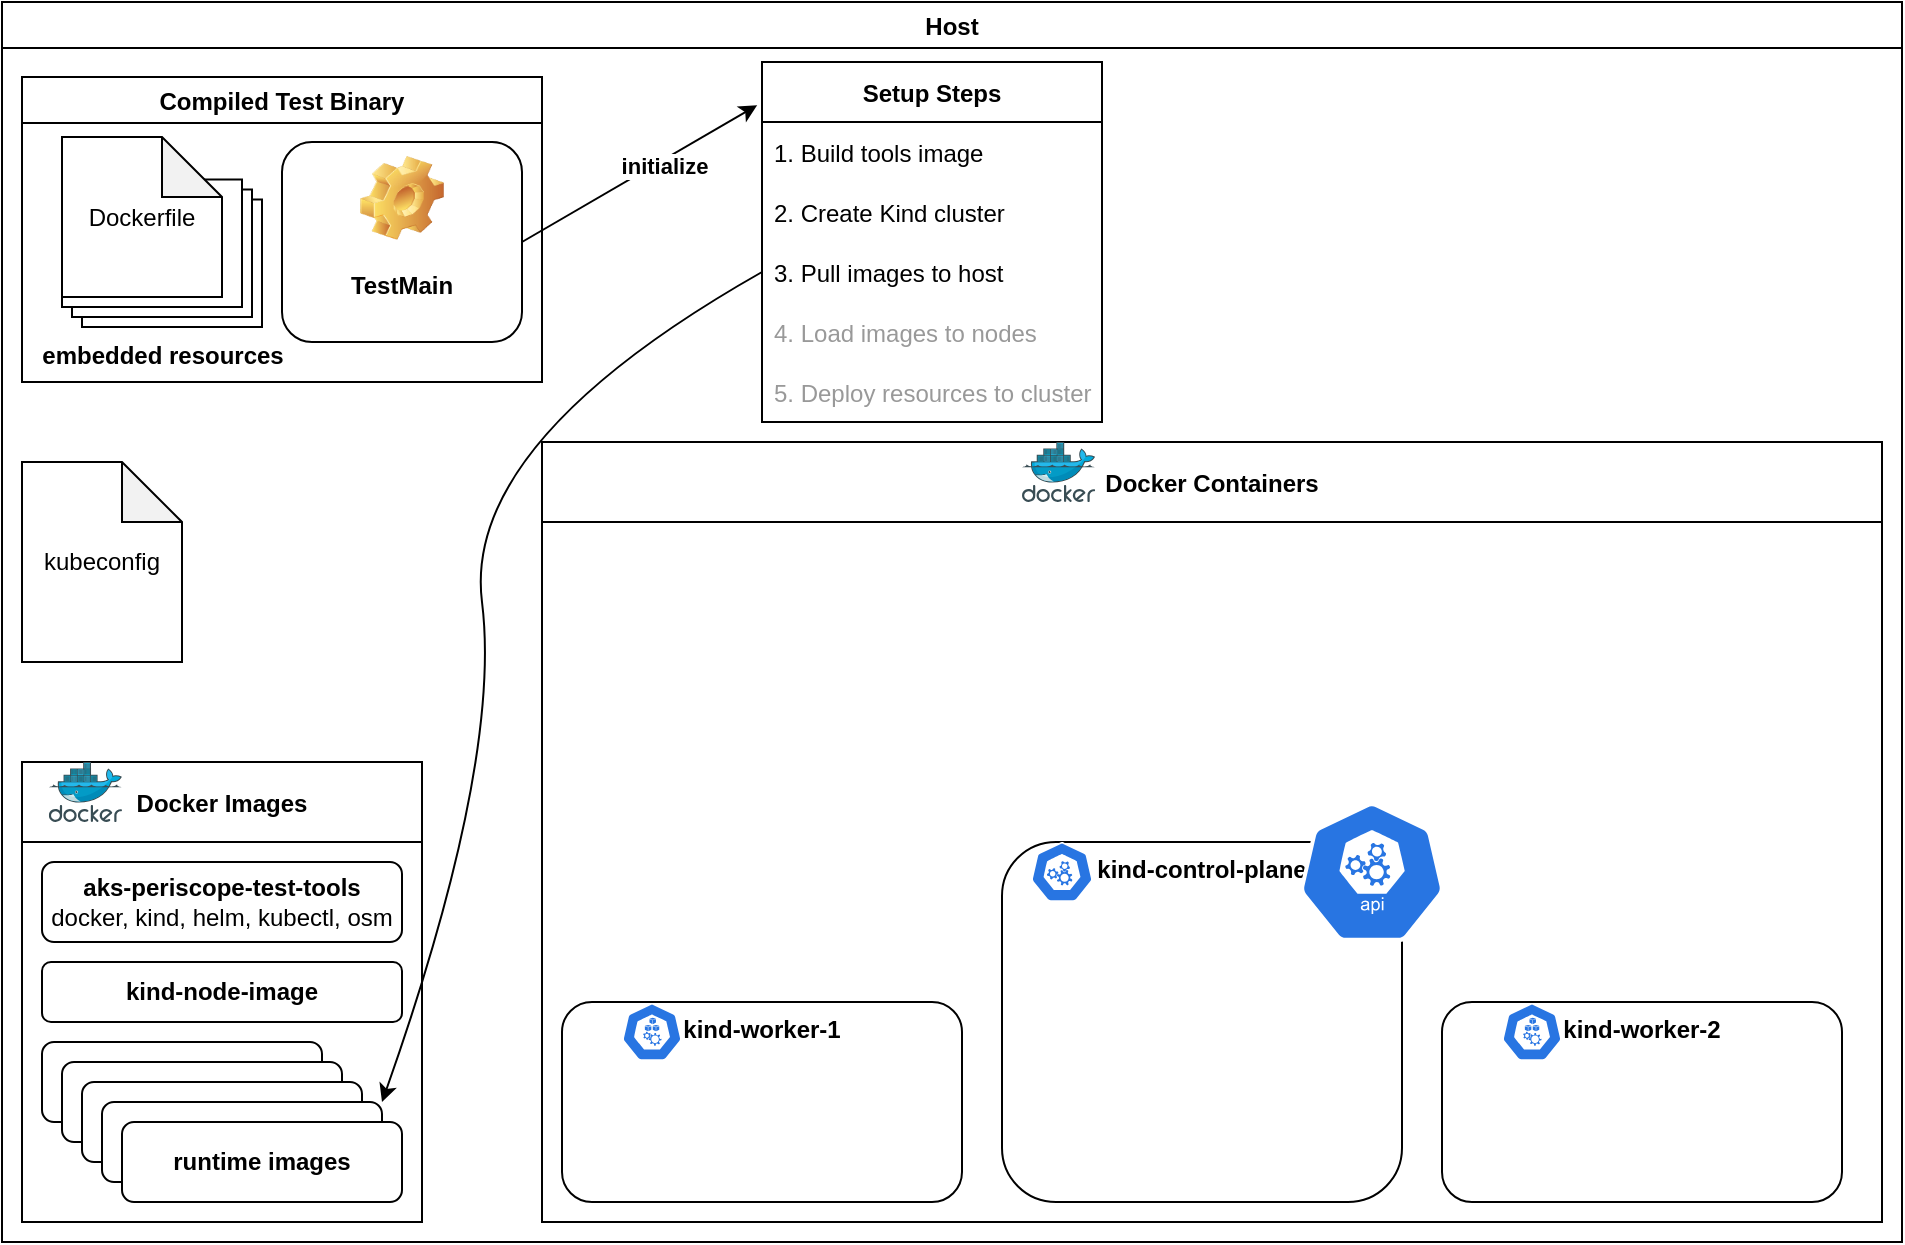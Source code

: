 <mxfile version="18.0.1" type="device"><diagram id="xj3FtPHvXKuj6Fo87zRx" name="Page-1"><mxGraphModel dx="1965" dy="754" grid="1" gridSize="10" guides="1" tooltips="1" connect="1" arrows="1" fold="1" page="1" pageScale="1" pageWidth="827" pageHeight="1169" math="0" shadow="0"><root><mxCell id="0"/><mxCell id="1" parent="0"/><mxCell id="bG8COzyaUVqfpqkuwMBP-5" value="Host" style="swimlane;" parent="1" vertex="1"><mxGeometry x="-30" y="40" width="950" height="620" as="geometry"/></mxCell><mxCell id="bG8COzyaUVqfpqkuwMBP-12" value="Docker Images" style="swimlane;startSize=40;" parent="bG8COzyaUVqfpqkuwMBP-5" vertex="1"><mxGeometry x="10" y="380" width="200" height="230" as="geometry"/></mxCell><mxCell id="bG8COzyaUVqfpqkuwMBP-13" value="&lt;b&gt;aks-periscope-test-tools&lt;/b&gt;&lt;br&gt;docker, kind, helm, kubectl, osm" style="rounded=1;whiteSpace=wrap;html=1;" parent="bG8COzyaUVqfpqkuwMBP-12" vertex="1"><mxGeometry x="10" y="50" width="180" height="40" as="geometry"/></mxCell><mxCell id="bG8COzyaUVqfpqkuwMBP-14" value="&lt;b&gt;kind-node-image&lt;/b&gt;" style="rounded=1;whiteSpace=wrap;html=1;" parent="bG8COzyaUVqfpqkuwMBP-12" vertex="1"><mxGeometry x="10" y="100" width="180" height="30" as="geometry"/></mxCell><mxCell id="bG8COzyaUVqfpqkuwMBP-27" value="" style="sketch=0;aspect=fixed;html=1;points=[];align=center;image;fontSize=12;image=img/lib/mscae/Docker.svg;" parent="bG8COzyaUVqfpqkuwMBP-12" vertex="1"><mxGeometry x="13.41" width="36.59" height="30" as="geometry"/></mxCell><mxCell id="bG8COzyaUVqfpqkuwMBP-82" value="" style="rounded=1;whiteSpace=wrap;html=1;" parent="bG8COzyaUVqfpqkuwMBP-12" vertex="1"><mxGeometry x="10" y="140" width="140" height="40" as="geometry"/></mxCell><mxCell id="bG8COzyaUVqfpqkuwMBP-83" value="" style="rounded=1;whiteSpace=wrap;html=1;" parent="bG8COzyaUVqfpqkuwMBP-12" vertex="1"><mxGeometry x="20" y="150" width="140" height="40" as="geometry"/></mxCell><mxCell id="bG8COzyaUVqfpqkuwMBP-84" value="" style="rounded=1;whiteSpace=wrap;html=1;" parent="bG8COzyaUVqfpqkuwMBP-12" vertex="1"><mxGeometry x="30" y="160" width="140" height="40" as="geometry"/></mxCell><mxCell id="bG8COzyaUVqfpqkuwMBP-85" value="" style="rounded=1;whiteSpace=wrap;html=1;" parent="bG8COzyaUVqfpqkuwMBP-12" vertex="1"><mxGeometry x="40" y="170" width="140" height="40" as="geometry"/></mxCell><mxCell id="bG8COzyaUVqfpqkuwMBP-86" value="&lt;b&gt;runtime images&lt;/b&gt;" style="rounded=1;whiteSpace=wrap;html=1;" parent="bG8COzyaUVqfpqkuwMBP-12" vertex="1"><mxGeometry x="50" y="180" width="140" height="40" as="geometry"/></mxCell><mxCell id="bG8COzyaUVqfpqkuwMBP-15" value="kubeconfig" style="shape=note;whiteSpace=wrap;html=1;backgroundOutline=1;darkOpacity=0.05;" parent="bG8COzyaUVqfpqkuwMBP-5" vertex="1"><mxGeometry x="10" y="230" width="80" height="100" as="geometry"/></mxCell><mxCell id="bG8COzyaUVqfpqkuwMBP-6" value="Docker Containers" style="swimlane;startSize=40;" parent="bG8COzyaUVqfpqkuwMBP-5" vertex="1"><mxGeometry x="270" y="220" width="670" height="390" as="geometry"/></mxCell><mxCell id="bG8COzyaUVqfpqkuwMBP-26" value="" style="sketch=0;aspect=fixed;html=1;points=[];align=center;image;fontSize=12;image=img/lib/mscae/Docker.svg;" parent="bG8COzyaUVqfpqkuwMBP-6" vertex="1"><mxGeometry x="240" width="36.59" height="30" as="geometry"/></mxCell><mxCell id="bG8COzyaUVqfpqkuwMBP-35" value="&lt;b&gt;kind-control-plane&lt;/b&gt;" style="rounded=1;whiteSpace=wrap;html=1;verticalAlign=top;" parent="bG8COzyaUVqfpqkuwMBP-6" vertex="1"><mxGeometry x="230" y="200" width="200" height="180" as="geometry"/></mxCell><mxCell id="bG8COzyaUVqfpqkuwMBP-25" value="" style="sketch=0;html=1;dashed=0;whitespace=wrap;fillColor=#2875E2;strokeColor=#ffffff;points=[[0.005,0.63,0],[0.1,0.2,0],[0.9,0.2,0],[0.5,0,0],[0.995,0.63,0],[0.72,0.99,0],[0.5,1,0],[0.28,0.99,0]];shape=mxgraph.kubernetes.icon;prIcon=master" parent="bG8COzyaUVqfpqkuwMBP-6" vertex="1"><mxGeometry x="240" y="200" width="40" height="30" as="geometry"/></mxCell><mxCell id="bG8COzyaUVqfpqkuwMBP-36" value="&lt;b&gt;kind-worker-1&lt;/b&gt;" style="rounded=1;whiteSpace=wrap;html=1;verticalAlign=top;" parent="bG8COzyaUVqfpqkuwMBP-6" vertex="1"><mxGeometry x="10" y="280" width="200" height="100" as="geometry"/></mxCell><mxCell id="bG8COzyaUVqfpqkuwMBP-37" value="&lt;b&gt;kind-worker-2&lt;/b&gt;" style="rounded=1;whiteSpace=wrap;html=1;verticalAlign=top;" parent="bG8COzyaUVqfpqkuwMBP-6" vertex="1"><mxGeometry x="450" y="280" width="200" height="100" as="geometry"/></mxCell><mxCell id="bG8COzyaUVqfpqkuwMBP-29" value="" style="sketch=0;html=1;dashed=0;whitespace=wrap;fillColor=#2875E2;strokeColor=#ffffff;points=[[0.005,0.63,0],[0.1,0.2,0],[0.9,0.2,0],[0.5,0,0],[0.995,0.63,0],[0.72,0.99,0],[0.5,1,0],[0.28,0.99,0]];shape=mxgraph.kubernetes.icon;prIcon=node" parent="bG8COzyaUVqfpqkuwMBP-6" vertex="1"><mxGeometry x="40" y="280" width="30" height="30" as="geometry"/></mxCell><mxCell id="bG8COzyaUVqfpqkuwMBP-22" value="" style="sketch=0;html=1;dashed=0;whitespace=wrap;fillColor=#2875E2;strokeColor=#ffffff;points=[[0.12,0.63,0,0,0],[0.19,0.2,0,0,0],[0.3,0.9,0,0,0],[0.5,0,0,0,0],[0.5,1,0,0,0],[0.71,0.9,0,0,0],[0.81,0.2,0,0,0],[0.88,0.63,0,0,0]];shape=mxgraph.kubernetes.icon;prIcon=api" parent="bG8COzyaUVqfpqkuwMBP-6" vertex="1"><mxGeometry x="370" y="180" width="90" height="70" as="geometry"/></mxCell><mxCell id="bG8COzyaUVqfpqkuwMBP-112" value="" style="sketch=0;html=1;dashed=0;whitespace=wrap;fillColor=#2875E2;strokeColor=#ffffff;points=[[0.005,0.63,0],[0.1,0.2,0],[0.9,0.2,0],[0.5,0,0],[0.995,0.63,0],[0.72,0.99,0],[0.5,1,0],[0.28,0.99,0]];shape=mxgraph.kubernetes.icon;prIcon=node" parent="bG8COzyaUVqfpqkuwMBP-6" vertex="1"><mxGeometry x="480" y="275" width="30" height="40" as="geometry"/></mxCell><mxCell id="bG8COzyaUVqfpqkuwMBP-101" value="Setup Steps" style="swimlane;fontStyle=1;childLayout=stackLayout;horizontal=1;startSize=30;horizontalStack=0;resizeParent=1;resizeParentMax=0;resizeLast=0;collapsible=1;marginBottom=0;" parent="bG8COzyaUVqfpqkuwMBP-5" vertex="1"><mxGeometry x="380" y="30" width="170" height="180" as="geometry"/></mxCell><mxCell id="bG8COzyaUVqfpqkuwMBP-102" value="1. Build tools image" style="text;strokeColor=none;fillColor=none;align=left;verticalAlign=middle;spacingLeft=4;spacingRight=4;overflow=hidden;points=[[0,0.5],[1,0.5]];portConstraint=eastwest;rotatable=0;" parent="bG8COzyaUVqfpqkuwMBP-101" vertex="1"><mxGeometry y="30" width="170" height="30" as="geometry"/></mxCell><mxCell id="bG8COzyaUVqfpqkuwMBP-104" value="2. Create Kind cluster" style="text;strokeColor=none;fillColor=none;align=left;verticalAlign=middle;spacingLeft=4;spacingRight=4;overflow=hidden;points=[[0,0.5],[1,0.5]];portConstraint=eastwest;rotatable=0;" parent="bG8COzyaUVqfpqkuwMBP-101" vertex="1"><mxGeometry y="60" width="170" height="30" as="geometry"/></mxCell><mxCell id="bG8COzyaUVqfpqkuwMBP-103" value="3. Pull images to host" style="text;strokeColor=none;fillColor=none;align=left;verticalAlign=middle;spacingLeft=4;spacingRight=4;overflow=hidden;points=[[0,0.5],[1,0.5]];portConstraint=eastwest;rotatable=0;" parent="bG8COzyaUVqfpqkuwMBP-101" vertex="1"><mxGeometry y="90" width="170" height="30" as="geometry"/></mxCell><mxCell id="bG8COzyaUVqfpqkuwMBP-105" value="4. Load images to nodes" style="text;strokeColor=none;fillColor=none;align=left;verticalAlign=middle;spacingLeft=4;spacingRight=4;overflow=hidden;points=[[0,0.5],[1,0.5]];portConstraint=eastwest;rotatable=0;fontColor=#999999;" parent="bG8COzyaUVqfpqkuwMBP-101" vertex="1"><mxGeometry y="120" width="170" height="30" as="geometry"/></mxCell><mxCell id="bG8COzyaUVqfpqkuwMBP-109" value="5. Deploy resources to cluster" style="text;strokeColor=none;fillColor=none;align=left;verticalAlign=middle;spacingLeft=4;spacingRight=4;overflow=hidden;points=[[0,0.5],[1,0.5]];portConstraint=eastwest;rotatable=0;fontColor=#999999;" parent="bG8COzyaUVqfpqkuwMBP-101" vertex="1"><mxGeometry y="150" width="170" height="30" as="geometry"/></mxCell><mxCell id="bG8COzyaUVqfpqkuwMBP-107" value="" style="curved=1;endArrow=classic;html=1;rounded=0;exitX=1;exitY=0.5;exitDx=0;exitDy=0;entryX=-0.014;entryY=0.12;entryDx=0;entryDy=0;entryPerimeter=0;" parent="bG8COzyaUVqfpqkuwMBP-5" source="bG8COzyaUVqfpqkuwMBP-94" target="bG8COzyaUVqfpqkuwMBP-101" edge="1"><mxGeometry width="50" height="50" relative="1" as="geometry"><mxPoint x="510" y="270" as="sourcePoint"/><mxPoint x="560" y="220" as="targetPoint"/><Array as="points"/></mxGeometry></mxCell><mxCell id="bG8COzyaUVqfpqkuwMBP-108" value="&lt;b&gt;initialize&lt;/b&gt;" style="edgeLabel;html=1;align=center;verticalAlign=middle;resizable=0;points=[];" parent="bG8COzyaUVqfpqkuwMBP-107" vertex="1" connectable="0"><mxGeometry x="0.183" y="-3" relative="1" as="geometry"><mxPoint as="offset"/></mxGeometry></mxCell><mxCell id="bG8COzyaUVqfpqkuwMBP-110" value="Compiled Test Binary" style="swimlane;" parent="bG8COzyaUVqfpqkuwMBP-5" vertex="1"><mxGeometry x="10" y="37.5" width="260" height="152.5" as="geometry"/></mxCell><mxCell id="bG8COzyaUVqfpqkuwMBP-111" value="&lt;b&gt;embedded resources&lt;/b&gt;" style="verticalLabelPosition=bottom;verticalAlign=top;html=1;shape=mxgraph.basic.layered_rect;dx=10;outlineConnect=0;" parent="bG8COzyaUVqfpqkuwMBP-110" vertex="1"><mxGeometry x="20" y="51.25" width="100" height="73.75" as="geometry"/></mxCell><mxCell id="bG8COzyaUVqfpqkuwMBP-94" value="TestMain&lt;br&gt;&lt;br&gt;" style="label;whiteSpace=wrap;html=1;align=center;verticalAlign=bottom;spacingLeft=0;spacingBottom=4;imageAlign=center;imageVerticalAlign=top;image=img/clipart/Gear_128x128.png" parent="bG8COzyaUVqfpqkuwMBP-110" vertex="1"><mxGeometry x="130" y="32.5" width="120" height="100" as="geometry"/></mxCell><mxCell id="bG8COzyaUVqfpqkuwMBP-173" value="Dockerfile" style="shape=note;whiteSpace=wrap;html=1;backgroundOutline=1;darkOpacity=0.05;" parent="bG8COzyaUVqfpqkuwMBP-110" vertex="1"><mxGeometry x="20" y="30" width="80" height="80" as="geometry"/></mxCell><mxCell id="bG8COzyaUVqfpqkuwMBP-117" value="" style="curved=1;endArrow=classic;html=1;rounded=0;exitX=0;exitY=0.5;exitDx=0;exitDy=0;entryX=1;entryY=0;entryDx=0;entryDy=0;" parent="bG8COzyaUVqfpqkuwMBP-5" source="bG8COzyaUVqfpqkuwMBP-103" target="bG8COzyaUVqfpqkuwMBP-85" edge="1"><mxGeometry width="50" height="50" relative="1" as="geometry"><mxPoint x="500" y="340" as="sourcePoint"/><mxPoint x="550" y="290" as="targetPoint"/><Array as="points"><mxPoint x="230" y="220"/><mxPoint x="250" y="380"/></Array></mxGeometry></mxCell></root></mxGraphModel></diagram></mxfile>